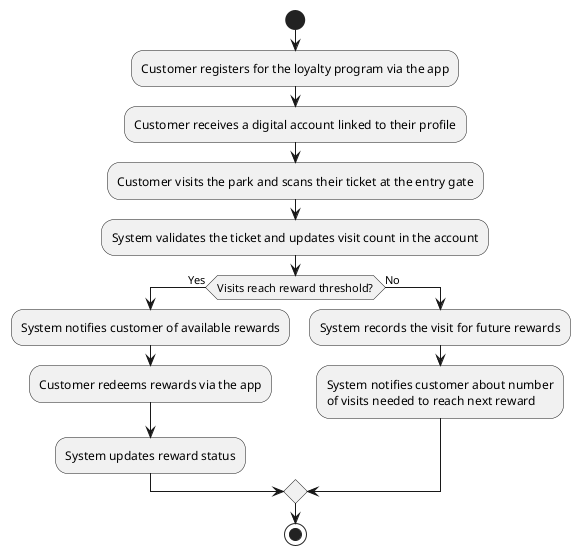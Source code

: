 @startuml
|Customer|
  start
  :Customer registers for the loyalty program via the app;
  :Customer receives a digital account linked to their profile;
  :Customer visits the park and scans their ticket at the entry gate;
  :System validates the ticket and updates visit count in the account;
  if (Visits reach reward threshold?) then (Yes)
    :System notifies customer of available rewards;
    ' Ability to redeem both digital and physical rewards
    :Customer redeems rewards via the app;
    :System updates reward status;
  else (No)
    :System records the visit for future rewards;
    :System notifies customer about number\nof visits needed to reach next reward;
  endif
  stop


@enduml

